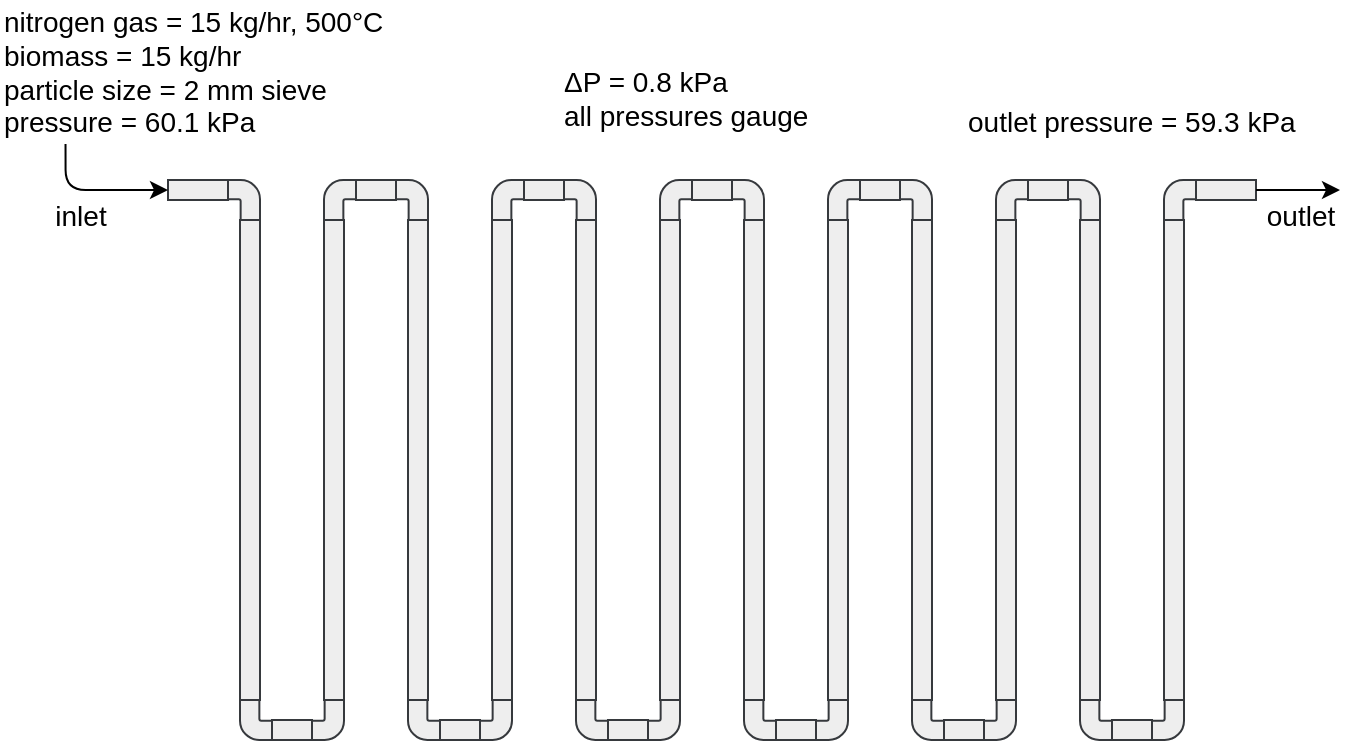 <mxfile version="10.1.8" type="device"><diagram id="88f98110-5ab7-084f-0394-e2d953a77c3d" name="Page-1"><mxGraphModel dx="930" dy="676" grid="1" gridSize="10" guides="1" tooltips="1" connect="1" arrows="1" fold="1" page="1" pageScale="1" pageWidth="850" pageHeight="1100" background="#ffffff" math="0" shadow="0"><root><mxCell id="0"/><mxCell id="1" parent="0"/><mxCell id="rSeznl31mib6yuNy2ZIR-93" value="" style="html=1;shadow=0;dashed=0;align=center;verticalAlign=middle;shape=mxgraph.arrows2.bendArrow;dy=4.84;dx=0;notch=0;arrowHead=9.68;rounded=1;comic=0;labelBackgroundColor=none;strokeWidth=1;fillColor=#eeeeee;fontSize=12;rotation=-90;strokeColor=#36393d;" parent="1" vertex="1"><mxGeometry x="206" y="362" width="20" height="16" as="geometry"/></mxCell><mxCell id="rSeznl31mib6yuNy2ZIR-94" value="" style="rounded=0;whiteSpace=wrap;html=1;shadow=0;comic=0;labelBackgroundColor=none;strokeWidth=1;fillColor=#eeeeee;fontSize=12;align=center;strokeColor=#36393d;" parent="1" vertex="1"><mxGeometry x="208" y="120" width="10" height="240" as="geometry"/></mxCell><mxCell id="rSeznl31mib6yuNy2ZIR-95" value="" style="rounded=0;whiteSpace=wrap;html=1;shadow=0;comic=0;labelBackgroundColor=none;strokeWidth=1;fillColor=#eeeeee;fontSize=12;align=center;strokeColor=#36393d;" parent="1" vertex="1"><mxGeometry x="250" y="120" width="10" height="240" as="geometry"/></mxCell><mxCell id="rSeznl31mib6yuNy2ZIR-96" value="" style="rounded=0;whiteSpace=wrap;html=1;shadow=0;comic=0;labelBackgroundColor=none;strokeWidth=1;fillColor=#eeeeee;fontSize=12;align=center;strokeColor=#36393d;" parent="1" vertex="1"><mxGeometry x="224" y="370" width="20" height="10" as="geometry"/></mxCell><mxCell id="rSeznl31mib6yuNy2ZIR-97" value="" style="html=1;shadow=0;dashed=0;align=center;verticalAlign=middle;shape=mxgraph.arrows2.bendArrow;dy=4.84;dx=0;notch=0;arrowHead=9.68;rounded=1;comic=0;labelBackgroundColor=none;strokeWidth=1;fillColor=#eeeeee;fontSize=12;rotation=-90;flipV=1;strokeColor=#36393d;" parent="1" vertex="1"><mxGeometry x="242" y="362" width="20" height="16" as="geometry"/></mxCell><mxCell id="rSeznl31mib6yuNy2ZIR-98" value="" style="html=1;shadow=0;dashed=0;align=center;verticalAlign=middle;shape=mxgraph.arrows2.bendArrow;dy=4.84;dx=0;notch=0;arrowHead=9.68;rounded=1;comic=0;labelBackgroundColor=none;strokeWidth=1;fillColor=#eeeeee;fontSize=12;rotation=-90;flipH=1;flipV=1;strokeColor=#36393d;" parent="1" vertex="1"><mxGeometry x="200" y="102" width="20" height="16" as="geometry"/></mxCell><mxCell id="rSeznl31mib6yuNy2ZIR-99" value="" style="rounded=0;whiteSpace=wrap;html=1;shadow=0;comic=0;labelBackgroundColor=none;strokeWidth=1;fillColor=#eeeeee;fontSize=12;align=center;strokeColor=#36393d;" parent="1" vertex="1"><mxGeometry x="266" y="100" width="20" height="10" as="geometry"/></mxCell><mxCell id="rSeznl31mib6yuNy2ZIR-100" value="" style="html=1;shadow=0;dashed=0;align=center;verticalAlign=middle;shape=mxgraph.arrows2.bendArrow;dy=4.84;dx=0;notch=0;arrowHead=9.68;rounded=1;comic=0;labelBackgroundColor=none;strokeWidth=1;fillColor=#eeeeee;fontSize=12;rotation=-90;flipV=0;strokeColor=#36393d;flipH=1;" parent="1" vertex="1"><mxGeometry x="248" y="102" width="20" height="16" as="geometry"/></mxCell><mxCell id="rSeznl31mib6yuNy2ZIR-101" value="" style="rounded=0;whiteSpace=wrap;html=1;shadow=0;comic=0;labelBackgroundColor=none;strokeWidth=1;fillColor=#eeeeee;fontSize=12;align=center;strokeColor=#36393d;" parent="1" vertex="1"><mxGeometry x="172" y="100" width="30" height="10" as="geometry"/></mxCell><mxCell id="rSeznl31mib6yuNy2ZIR-102" value="" style="html=1;shadow=0;dashed=0;align=center;verticalAlign=middle;shape=mxgraph.arrows2.bendArrow;dy=4.84;dx=0;notch=0;arrowHead=9.68;rounded=1;comic=0;labelBackgroundColor=none;strokeWidth=1;fillColor=#eeeeee;fontSize=12;rotation=-90;flipH=1;flipV=1;strokeColor=#36393d;" parent="1" vertex="1"><mxGeometry x="284" y="102" width="20" height="16" as="geometry"/></mxCell><mxCell id="rSeznl31mib6yuNy2ZIR-103" value="" style="rounded=0;whiteSpace=wrap;html=1;shadow=0;comic=0;labelBackgroundColor=none;strokeWidth=1;fillColor=#eeeeee;fontSize=12;align=center;strokeColor=#36393d;" parent="1" vertex="1"><mxGeometry x="292" y="120" width="10" height="240" as="geometry"/></mxCell><mxCell id="rSeznl31mib6yuNy2ZIR-104" value="" style="html=1;shadow=0;dashed=0;align=center;verticalAlign=middle;shape=mxgraph.arrows2.bendArrow;dy=4.84;dx=0;notch=0;arrowHead=9.68;rounded=1;comic=0;labelBackgroundColor=none;strokeWidth=1;fillColor=#eeeeee;fontSize=12;rotation=-90;strokeColor=#36393d;" parent="1" vertex="1"><mxGeometry x="290" y="362" width="20" height="16" as="geometry"/></mxCell><mxCell id="rSeznl31mib6yuNy2ZIR-105" value="" style="rounded=0;whiteSpace=wrap;html=1;shadow=0;comic=0;labelBackgroundColor=none;strokeWidth=1;fillColor=#eeeeee;fontSize=12;align=center;strokeColor=#36393d;" parent="1" vertex="1"><mxGeometry x="308" y="370" width="20" height="10" as="geometry"/></mxCell><mxCell id="rSeznl31mib6yuNy2ZIR-106" value="" style="html=1;shadow=0;dashed=0;align=center;verticalAlign=middle;shape=mxgraph.arrows2.bendArrow;dy=4.84;dx=0;notch=0;arrowHead=9.68;rounded=1;comic=0;labelBackgroundColor=none;strokeWidth=1;fillColor=#eeeeee;fontSize=12;rotation=-90;flipV=1;strokeColor=#36393d;" parent="1" vertex="1"><mxGeometry x="326" y="362" width="20" height="16" as="geometry"/></mxCell><mxCell id="rSeznl31mib6yuNy2ZIR-107" value="" style="rounded=0;whiteSpace=wrap;html=1;shadow=0;comic=0;labelBackgroundColor=none;strokeWidth=1;fillColor=#eeeeee;fontSize=12;align=center;strokeColor=#36393d;" parent="1" vertex="1"><mxGeometry x="334" y="120" width="10" height="240" as="geometry"/></mxCell><mxCell id="rSeznl31mib6yuNy2ZIR-108" value="" style="rounded=0;whiteSpace=wrap;html=1;shadow=0;comic=0;labelBackgroundColor=none;strokeWidth=1;fillColor=#eeeeee;fontSize=12;align=center;strokeColor=#36393d;" parent="1" vertex="1"><mxGeometry x="350" y="100" width="20" height="10" as="geometry"/></mxCell><mxCell id="rSeznl31mib6yuNy2ZIR-109" value="" style="html=1;shadow=0;dashed=0;align=center;verticalAlign=middle;shape=mxgraph.arrows2.bendArrow;dy=4.84;dx=0;notch=0;arrowHead=9.68;rounded=1;comic=0;labelBackgroundColor=none;strokeWidth=1;fillColor=#eeeeee;fontSize=12;rotation=-90;flipV=0;strokeColor=#36393d;flipH=1;" parent="1" vertex="1"><mxGeometry x="332" y="102" width="20" height="16" as="geometry"/></mxCell><mxCell id="rSeznl31mib6yuNy2ZIR-110" value="" style="html=1;shadow=0;dashed=0;align=center;verticalAlign=middle;shape=mxgraph.arrows2.bendArrow;dy=4.84;dx=0;notch=0;arrowHead=9.68;rounded=1;comic=0;labelBackgroundColor=none;strokeWidth=1;fillColor=#eeeeee;fontSize=12;rotation=-90;flipH=1;flipV=1;strokeColor=#36393d;" parent="1" vertex="1"><mxGeometry x="368" y="102" width="20" height="16" as="geometry"/></mxCell><mxCell id="rSeznl31mib6yuNy2ZIR-111" value="" style="rounded=0;whiteSpace=wrap;html=1;shadow=0;comic=0;labelBackgroundColor=none;strokeWidth=1;fillColor=#eeeeee;fontSize=12;align=center;strokeColor=#36393d;" parent="1" vertex="1"><mxGeometry x="376" y="120" width="10" height="240" as="geometry"/></mxCell><mxCell id="rSeznl31mib6yuNy2ZIR-112" value="" style="html=1;shadow=0;dashed=0;align=center;verticalAlign=middle;shape=mxgraph.arrows2.bendArrow;dy=4.84;dx=0;notch=0;arrowHead=9.68;rounded=1;comic=0;labelBackgroundColor=none;strokeWidth=1;fillColor=#eeeeee;fontSize=12;rotation=-90;strokeColor=#36393d;" parent="1" vertex="1"><mxGeometry x="374" y="362" width="20" height="16" as="geometry"/></mxCell><mxCell id="rSeznl31mib6yuNy2ZIR-113" value="" style="rounded=0;whiteSpace=wrap;html=1;shadow=0;comic=0;labelBackgroundColor=none;strokeWidth=1;fillColor=#eeeeee;fontSize=12;align=center;strokeColor=#36393d;" parent="1" vertex="1"><mxGeometry x="392" y="370" width="20" height="10" as="geometry"/></mxCell><mxCell id="rSeznl31mib6yuNy2ZIR-114" value="" style="html=1;shadow=0;dashed=0;align=center;verticalAlign=middle;shape=mxgraph.arrows2.bendArrow;dy=4.84;dx=0;notch=0;arrowHead=9.68;rounded=1;comic=0;labelBackgroundColor=none;strokeWidth=1;fillColor=#eeeeee;fontSize=12;rotation=-90;flipV=1;strokeColor=#36393d;" parent="1" vertex="1"><mxGeometry x="410" y="362" width="20" height="16" as="geometry"/></mxCell><mxCell id="rSeznl31mib6yuNy2ZIR-115" value="" style="rounded=0;whiteSpace=wrap;html=1;shadow=0;comic=0;labelBackgroundColor=none;strokeWidth=1;fillColor=#eeeeee;fontSize=12;align=center;strokeColor=#36393d;" parent="1" vertex="1"><mxGeometry x="418" y="120" width="10" height="240" as="geometry"/></mxCell><mxCell id="rSeznl31mib6yuNy2ZIR-116" value="" style="rounded=0;whiteSpace=wrap;html=1;shadow=0;comic=0;labelBackgroundColor=none;strokeWidth=1;fillColor=#eeeeee;fontSize=12;align=center;strokeColor=#36393d;" parent="1" vertex="1"><mxGeometry x="434" y="100" width="20" height="10" as="geometry"/></mxCell><mxCell id="rSeznl31mib6yuNy2ZIR-117" value="" style="html=1;shadow=0;dashed=0;align=center;verticalAlign=middle;shape=mxgraph.arrows2.bendArrow;dy=4.84;dx=0;notch=0;arrowHead=9.68;rounded=1;comic=0;labelBackgroundColor=none;strokeWidth=1;fillColor=#eeeeee;fontSize=12;rotation=-90;flipV=0;strokeColor=#36393d;flipH=1;" parent="1" vertex="1"><mxGeometry x="416" y="102" width="20" height="16" as="geometry"/></mxCell><mxCell id="rSeznl31mib6yuNy2ZIR-118" value="" style="html=1;shadow=0;dashed=0;align=center;verticalAlign=middle;shape=mxgraph.arrows2.bendArrow;dy=4.84;dx=0;notch=0;arrowHead=9.68;rounded=1;comic=0;labelBackgroundColor=none;strokeWidth=1;fillColor=#eeeeee;fontSize=12;rotation=-90;flipH=1;flipV=1;strokeColor=#36393d;" parent="1" vertex="1"><mxGeometry x="452" y="102" width="20" height="16" as="geometry"/></mxCell><mxCell id="rSeznl31mib6yuNy2ZIR-119" value="" style="rounded=0;whiteSpace=wrap;html=1;shadow=0;comic=0;labelBackgroundColor=none;strokeWidth=1;fillColor=#eeeeee;fontSize=12;align=center;strokeColor=#36393d;" parent="1" vertex="1"><mxGeometry x="460" y="120" width="10" height="240" as="geometry"/></mxCell><mxCell id="rSeznl31mib6yuNy2ZIR-120" value="" style="html=1;shadow=0;dashed=0;align=center;verticalAlign=middle;shape=mxgraph.arrows2.bendArrow;dy=4.84;dx=0;notch=0;arrowHead=9.68;rounded=1;comic=0;labelBackgroundColor=none;strokeWidth=1;fillColor=#eeeeee;fontSize=12;rotation=-90;strokeColor=#36393d;" parent="1" vertex="1"><mxGeometry x="458" y="362" width="20" height="16" as="geometry"/></mxCell><mxCell id="rSeznl31mib6yuNy2ZIR-121" value="" style="rounded=0;whiteSpace=wrap;html=1;shadow=0;comic=0;labelBackgroundColor=none;strokeWidth=1;fillColor=#eeeeee;fontSize=12;align=center;strokeColor=#36393d;" parent="1" vertex="1"><mxGeometry x="476" y="370" width="20" height="10" as="geometry"/></mxCell><mxCell id="rSeznl31mib6yuNy2ZIR-122" value="" style="html=1;shadow=0;dashed=0;align=center;verticalAlign=middle;shape=mxgraph.arrows2.bendArrow;dy=4.84;dx=0;notch=0;arrowHead=9.68;rounded=1;comic=0;labelBackgroundColor=none;strokeWidth=1;fillColor=#eeeeee;fontSize=12;rotation=-90;flipV=1;strokeColor=#36393d;" parent="1" vertex="1"><mxGeometry x="494" y="362" width="20" height="16" as="geometry"/></mxCell><mxCell id="rSeznl31mib6yuNy2ZIR-123" value="" style="rounded=0;whiteSpace=wrap;html=1;shadow=0;comic=0;labelBackgroundColor=none;strokeWidth=1;fillColor=#eeeeee;fontSize=12;align=center;strokeColor=#36393d;" parent="1" vertex="1"><mxGeometry x="502" y="120" width="10" height="240" as="geometry"/></mxCell><mxCell id="rSeznl31mib6yuNy2ZIR-124" value="" style="rounded=0;whiteSpace=wrap;html=1;shadow=0;comic=0;labelBackgroundColor=none;strokeWidth=1;fillColor=#eeeeee;fontSize=12;align=center;strokeColor=#36393d;" parent="1" vertex="1"><mxGeometry x="518" y="100" width="20" height="10" as="geometry"/></mxCell><mxCell id="rSeznl31mib6yuNy2ZIR-125" value="" style="html=1;shadow=0;dashed=0;align=center;verticalAlign=middle;shape=mxgraph.arrows2.bendArrow;dy=4.84;dx=0;notch=0;arrowHead=9.68;rounded=1;comic=0;labelBackgroundColor=none;strokeWidth=1;fillColor=#eeeeee;fontSize=12;rotation=-90;flipV=0;strokeColor=#36393d;flipH=1;" parent="1" vertex="1"><mxGeometry x="500" y="102" width="20" height="16" as="geometry"/></mxCell><mxCell id="rSeznl31mib6yuNy2ZIR-126" value="" style="html=1;shadow=0;dashed=0;align=center;verticalAlign=middle;shape=mxgraph.arrows2.bendArrow;dy=4.84;dx=0;notch=0;arrowHead=9.68;rounded=1;comic=0;labelBackgroundColor=none;strokeWidth=1;fillColor=#eeeeee;fontSize=12;rotation=-90;flipH=1;flipV=1;strokeColor=#36393d;" parent="1" vertex="1"><mxGeometry x="536" y="102" width="20" height="16" as="geometry"/></mxCell><mxCell id="rSeznl31mib6yuNy2ZIR-127" value="" style="rounded=0;whiteSpace=wrap;html=1;shadow=0;comic=0;labelBackgroundColor=none;strokeWidth=1;fillColor=#eeeeee;fontSize=12;align=center;strokeColor=#36393d;" parent="1" vertex="1"><mxGeometry x="544" y="120" width="10" height="240" as="geometry"/></mxCell><mxCell id="rSeznl31mib6yuNy2ZIR-128" value="" style="html=1;shadow=0;dashed=0;align=center;verticalAlign=middle;shape=mxgraph.arrows2.bendArrow;dy=4.84;dx=0;notch=0;arrowHead=9.68;rounded=1;comic=0;labelBackgroundColor=none;strokeWidth=1;fillColor=#eeeeee;fontSize=12;rotation=-90;strokeColor=#36393d;" parent="1" vertex="1"><mxGeometry x="542" y="362" width="20" height="16" as="geometry"/></mxCell><mxCell id="rSeznl31mib6yuNy2ZIR-129" value="" style="rounded=0;whiteSpace=wrap;html=1;shadow=0;comic=0;labelBackgroundColor=none;strokeWidth=1;fillColor=#eeeeee;fontSize=12;align=center;strokeColor=#36393d;" parent="1" vertex="1"><mxGeometry x="560" y="370" width="20" height="10" as="geometry"/></mxCell><mxCell id="rSeznl31mib6yuNy2ZIR-130" value="" style="html=1;shadow=0;dashed=0;align=center;verticalAlign=middle;shape=mxgraph.arrows2.bendArrow;dy=4.84;dx=0;notch=0;arrowHead=9.68;rounded=1;comic=0;labelBackgroundColor=none;strokeWidth=1;fillColor=#eeeeee;fontSize=12;rotation=-90;flipV=1;strokeColor=#36393d;" parent="1" vertex="1"><mxGeometry x="578" y="362" width="20" height="16" as="geometry"/></mxCell><mxCell id="rSeznl31mib6yuNy2ZIR-131" value="" style="rounded=0;whiteSpace=wrap;html=1;shadow=0;comic=0;labelBackgroundColor=none;strokeWidth=1;fillColor=#eeeeee;fontSize=12;align=center;strokeColor=#36393d;" parent="1" vertex="1"><mxGeometry x="586" y="120" width="10" height="240" as="geometry"/></mxCell><mxCell id="rSeznl31mib6yuNy2ZIR-132" value="" style="rounded=0;whiteSpace=wrap;html=1;shadow=0;comic=0;labelBackgroundColor=none;strokeWidth=1;fillColor=#eeeeee;fontSize=12;align=center;strokeColor=#36393d;" parent="1" vertex="1"><mxGeometry x="602" y="100" width="20" height="10" as="geometry"/></mxCell><mxCell id="rSeznl31mib6yuNy2ZIR-133" value="" style="html=1;shadow=0;dashed=0;align=center;verticalAlign=middle;shape=mxgraph.arrows2.bendArrow;dy=4.84;dx=0;notch=0;arrowHead=9.68;rounded=1;comic=0;labelBackgroundColor=none;strokeWidth=1;fillColor=#eeeeee;fontSize=12;rotation=-90;flipV=0;strokeColor=#36393d;flipH=1;" parent="1" vertex="1"><mxGeometry x="584" y="102" width="20" height="16" as="geometry"/></mxCell><mxCell id="rSeznl31mib6yuNy2ZIR-134" value="" style="html=1;shadow=0;dashed=0;align=center;verticalAlign=middle;shape=mxgraph.arrows2.bendArrow;dy=4.84;dx=0;notch=0;arrowHead=9.68;rounded=1;comic=0;labelBackgroundColor=none;strokeWidth=1;fillColor=#eeeeee;fontSize=12;rotation=-90;flipH=1;flipV=1;strokeColor=#36393d;" parent="1" vertex="1"><mxGeometry x="620" y="102" width="20" height="16" as="geometry"/></mxCell><mxCell id="rSeznl31mib6yuNy2ZIR-135" value="" style="rounded=0;whiteSpace=wrap;html=1;shadow=0;comic=0;labelBackgroundColor=none;strokeWidth=1;fillColor=#eeeeee;fontSize=12;align=center;strokeColor=#36393d;" parent="1" vertex="1"><mxGeometry x="628" y="120" width="10" height="240" as="geometry"/></mxCell><mxCell id="rSeznl31mib6yuNy2ZIR-136" value="" style="html=1;shadow=0;dashed=0;align=center;verticalAlign=middle;shape=mxgraph.arrows2.bendArrow;dy=4.84;dx=0;notch=0;arrowHead=9.68;rounded=1;comic=0;labelBackgroundColor=none;strokeWidth=1;fillColor=#eeeeee;fontSize=12;rotation=-90;strokeColor=#36393d;" parent="1" vertex="1"><mxGeometry x="626" y="362" width="20" height="16" as="geometry"/></mxCell><mxCell id="rSeznl31mib6yuNy2ZIR-137" value="" style="rounded=0;whiteSpace=wrap;html=1;shadow=0;comic=0;labelBackgroundColor=none;strokeWidth=1;fillColor=#eeeeee;fontSize=12;align=center;strokeColor=#36393d;" parent="1" vertex="1"><mxGeometry x="644" y="370" width="20" height="10" as="geometry"/></mxCell><mxCell id="rSeznl31mib6yuNy2ZIR-138" value="" style="html=1;shadow=0;dashed=0;align=center;verticalAlign=middle;shape=mxgraph.arrows2.bendArrow;dy=4.84;dx=0;notch=0;arrowHead=9.68;rounded=1;comic=0;labelBackgroundColor=none;strokeWidth=1;fillColor=#eeeeee;fontSize=12;rotation=-90;flipV=1;strokeColor=#36393d;" parent="1" vertex="1"><mxGeometry x="662" y="362" width="20" height="16" as="geometry"/></mxCell><mxCell id="rSeznl31mib6yuNy2ZIR-139" value="" style="rounded=0;whiteSpace=wrap;html=1;shadow=0;comic=0;labelBackgroundColor=none;strokeWidth=1;fillColor=#eeeeee;fontSize=12;align=center;strokeColor=#36393d;" parent="1" vertex="1"><mxGeometry x="670" y="120" width="10" height="240" as="geometry"/></mxCell><mxCell id="rSeznl31mib6yuNy2ZIR-140" value="" style="html=1;shadow=0;dashed=0;align=center;verticalAlign=middle;shape=mxgraph.arrows2.bendArrow;dy=4.84;dx=0;notch=0;arrowHead=9.68;rounded=1;comic=0;labelBackgroundColor=none;strokeWidth=1;fillColor=#eeeeee;fontSize=12;rotation=-90;flipV=0;strokeColor=#36393d;flipH=1;" parent="1" vertex="1"><mxGeometry x="668" y="102" width="20" height="16" as="geometry"/></mxCell><mxCell id="rSeznl31mib6yuNy2ZIR-141" value="" style="rounded=0;whiteSpace=wrap;html=1;shadow=0;comic=0;labelBackgroundColor=none;strokeWidth=1;fillColor=#eeeeee;fontSize=12;align=center;strokeColor=#36393d;" parent="1" vertex="1"><mxGeometry x="686" y="100" width="30" height="10" as="geometry"/></mxCell><mxCell id="rSeznl31mib6yuNy2ZIR-142" value="" style="endArrow=none;html=1;strokeWidth=1;fontSize=12;endFill=0;exitX=0;exitY=0.5;startArrow=classic;startFill=1;entryX=0.156;entryY=1.029;entryDx=0;entryDy=0;entryPerimeter=0;edgeStyle=orthogonalEdgeStyle;" parent="1" source="rSeznl31mib6yuNy2ZIR-101" edge="1" target="rSeznl31mib6yuNy2ZIR-148"><mxGeometry width="50" height="50" relative="1" as="geometry"><mxPoint x="168" y="110" as="sourcePoint"/><mxPoint x="128" y="105" as="targetPoint"/><Array as="points"><mxPoint x="121" y="105"/></Array></mxGeometry></mxCell><mxCell id="rSeznl31mib6yuNy2ZIR-143" value="inlet" style="text;html=1;resizable=0;points=[];align=center;verticalAlign=middle;labelBackgroundColor=#ffffff;fontSize=14;" parent="rSeznl31mib6yuNy2ZIR-142" vertex="1" connectable="0"><mxGeometry x="0.368" y="1" relative="1" as="geometry"><mxPoint x="6" y="12" as="offset"/></mxGeometry></mxCell><mxCell id="rSeznl31mib6yuNy2ZIR-144" value="" style="endArrow=none;html=1;strokeWidth=1;fontSize=12;endFill=0;startArrow=classic;startFill=1;entryX=1;entryY=0.5;" parent="1" target="rSeznl31mib6yuNy2ZIR-141" edge="1"><mxGeometry width="50" height="50" relative="1" as="geometry"><mxPoint x="758" y="105" as="sourcePoint"/><mxPoint x="728" y="110" as="targetPoint"/></mxGeometry></mxCell><mxCell id="rSeznl31mib6yuNy2ZIR-145" value="outlet" style="text;html=1;resizable=0;points=[];align=center;verticalAlign=middle;labelBackgroundColor=#ffffff;fontSize=14;" parent="rSeznl31mib6yuNy2ZIR-144" vertex="1" connectable="0"><mxGeometry x="-0.195" relative="1" as="geometry"><mxPoint x="-3" y="13" as="offset"/></mxGeometry></mxCell><mxCell id="rSeznl31mib6yuNy2ZIR-148" value="nitrogen gas = 15 kg/hr, 500°C&lt;br&gt;biomass = 15 kg/hr&lt;br&gt;particle size = 2 mm sieve&lt;br&gt;pressure = 60.1 kPa&lt;br&gt;" style="text;html=1;resizable=0;points=[];autosize=1;align=left;verticalAlign=top;spacingTop=-4;fontSize=14;" parent="1" vertex="1"><mxGeometry x="88" y="10" width="210" height="70" as="geometry"/></mxCell><mxCell id="rSeznl31mib6yuNy2ZIR-153" value="ΔP = 0.8 kPa&lt;br&gt;all pressures gauge&lt;br&gt;" style="text;html=1;resizable=0;points=[];autosize=1;align=left;verticalAlign=top;spacingTop=-4;fontSize=14;" parent="1" vertex="1"><mxGeometry x="368" y="40" width="140" height="40" as="geometry"/></mxCell><mxCell id="rSeznl31mib6yuNy2ZIR-154" value="outlet pressure = 59.3 kPa&lt;br&gt;" style="text;html=1;resizable=0;points=[];autosize=1;align=left;verticalAlign=top;spacingTop=-4;fontSize=14;" parent="1" vertex="1"><mxGeometry x="570" y="60" width="180" height="20" as="geometry"/></mxCell></root></mxGraphModel></diagram></mxfile>